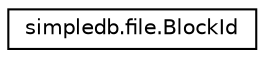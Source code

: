 digraph "Graphical Class Hierarchy"
{
  edge [fontname="Helvetica",fontsize="10",labelfontname="Helvetica",labelfontsize="10"];
  node [fontname="Helvetica",fontsize="10",shape=record];
  rankdir="LR";
  Node0 [label="simpledb.file.BlockId",height=0.2,width=0.4,color="black", fillcolor="white", style="filled",URL="$classsimpledb_1_1file_1_1BlockId.html"];
}
